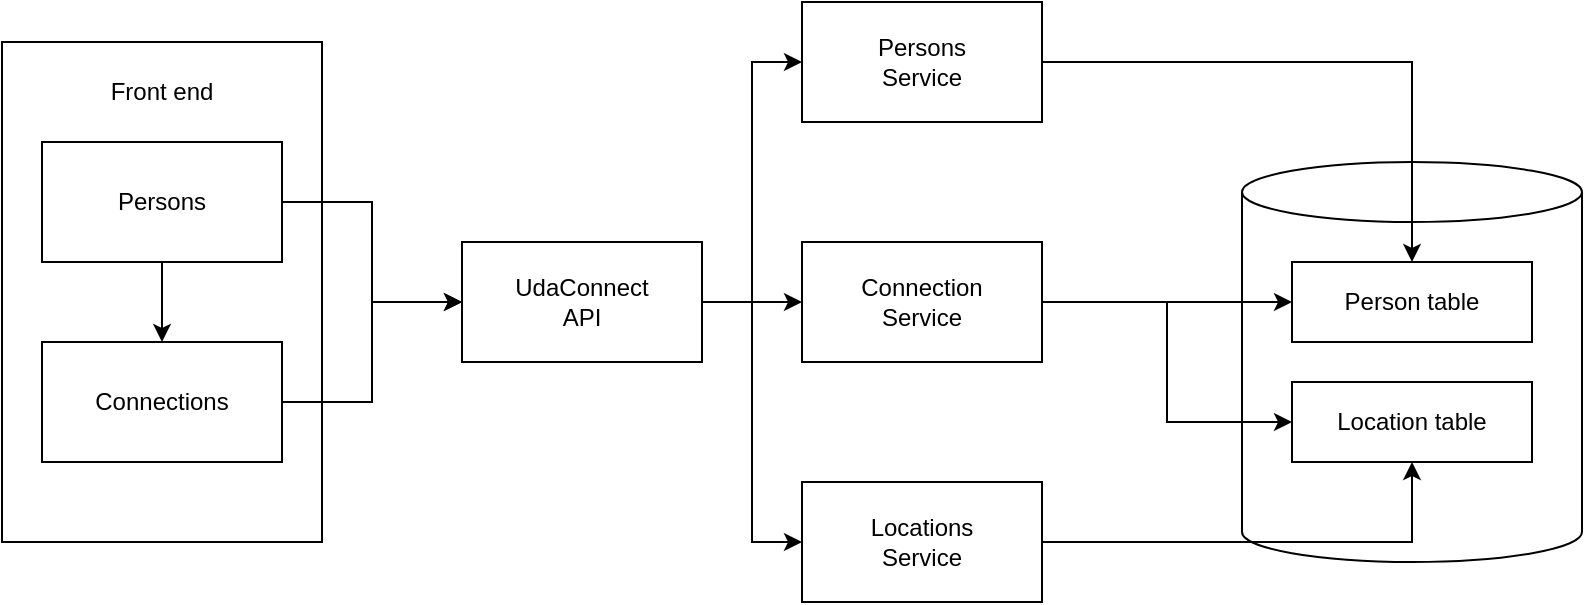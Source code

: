 <mxfile version="15.4.0" type="device" pages="2"><diagram id="BvVmqdgVe6yYy_XwXnwP" name="Original"><mxGraphModel dx="946" dy="631" grid="1" gridSize="10" guides="1" tooltips="1" connect="1" arrows="1" fold="1" page="1" pageScale="1" pageWidth="1100" pageHeight="850" math="0" shadow="0"><root><mxCell id="0"/><mxCell id="1" parent="0"/><mxCell id="U9hdtk7-A6nVPS0QTrWI-4" value="" style="rounded=0;whiteSpace=wrap;html=1;" parent="1" vertex="1"><mxGeometry x="190" y="80" width="160" height="250" as="geometry"/></mxCell><mxCell id="U9hdtk7-A6nVPS0QTrWI-3" value="" style="edgeStyle=orthogonalEdgeStyle;rounded=0;orthogonalLoop=1;jettySize=auto;html=1;" parent="1" source="U9hdtk7-A6nVPS0QTrWI-1" target="U9hdtk7-A6nVPS0QTrWI-2" edge="1"><mxGeometry relative="1" as="geometry"/></mxCell><mxCell id="U9hdtk7-A6nVPS0QTrWI-7" style="edgeStyle=orthogonalEdgeStyle;rounded=0;orthogonalLoop=1;jettySize=auto;html=1;entryX=0;entryY=0.5;entryDx=0;entryDy=0;" parent="1" source="U9hdtk7-A6nVPS0QTrWI-1" target="U9hdtk7-A6nVPS0QTrWI-6" edge="1"><mxGeometry relative="1" as="geometry"/></mxCell><mxCell id="U9hdtk7-A6nVPS0QTrWI-1" value="Persons" style="rounded=0;whiteSpace=wrap;html=1;" parent="1" vertex="1"><mxGeometry x="210" y="130" width="120" height="60" as="geometry"/></mxCell><mxCell id="U9hdtk7-A6nVPS0QTrWI-9" style="edgeStyle=orthogonalEdgeStyle;rounded=0;orthogonalLoop=1;jettySize=auto;html=1;entryX=0;entryY=0.5;entryDx=0;entryDy=0;" parent="1" source="U9hdtk7-A6nVPS0QTrWI-2" target="U9hdtk7-A6nVPS0QTrWI-6" edge="1"><mxGeometry relative="1" as="geometry"><mxPoint x="420" y="260" as="targetPoint"/></mxGeometry></mxCell><mxCell id="U9hdtk7-A6nVPS0QTrWI-2" value="Connections" style="rounded=0;whiteSpace=wrap;html=1;" parent="1" vertex="1"><mxGeometry x="210" y="230" width="120" height="60" as="geometry"/></mxCell><mxCell id="U9hdtk7-A6nVPS0QTrWI-5" value="Front end" style="text;html=1;strokeColor=none;fillColor=none;align=center;verticalAlign=middle;whiteSpace=wrap;rounded=0;" parent="1" vertex="1"><mxGeometry x="240" y="90" width="60" height="30" as="geometry"/></mxCell><mxCell id="U9hdtk7-A6nVPS0QTrWI-14" value="" style="edgeStyle=orthogonalEdgeStyle;rounded=0;orthogonalLoop=1;jettySize=auto;html=1;entryX=0;entryY=0.5;entryDx=0;entryDy=0;" parent="1" source="U9hdtk7-A6nVPS0QTrWI-6" target="U9hdtk7-A6nVPS0QTrWI-13" edge="1"><mxGeometry relative="1" as="geometry"/></mxCell><mxCell id="U9hdtk7-A6nVPS0QTrWI-6" value="UdaConnect&lt;br&gt;API" style="rounded=0;whiteSpace=wrap;html=1;" parent="1" vertex="1"><mxGeometry x="420" y="180" width="120" height="60" as="geometry"/></mxCell><mxCell id="U9hdtk7-A6nVPS0QTrWI-15" value="" style="edgeStyle=orthogonalEdgeStyle;rounded=0;orthogonalLoop=1;jettySize=auto;html=1;exitX=1;exitY=0.5;exitDx=0;exitDy=0;" parent="1" source="U9hdtk7-A6nVPS0QTrWI-6" target="U9hdtk7-A6nVPS0QTrWI-12" edge="1"><mxGeometry relative="1" as="geometry"><mxPoint x="540" y="260" as="sourcePoint"/></mxGeometry></mxCell><mxCell id="U9hdtk7-A6nVPS0QTrWI-16" value="" style="edgeStyle=orthogonalEdgeStyle;rounded=0;orthogonalLoop=1;jettySize=auto;html=1;exitX=1;exitY=0.5;exitDx=0;exitDy=0;entryX=0;entryY=0.5;entryDx=0;entryDy=0;" parent="1" source="U9hdtk7-A6nVPS0QTrWI-6" target="U9hdtk7-A6nVPS0QTrWI-11" edge="1"><mxGeometry relative="1" as="geometry"><mxPoint x="540" y="360" as="sourcePoint"/></mxGeometry></mxCell><mxCell id="U9hdtk7-A6nVPS0QTrWI-11" value="Locations&lt;br&gt;Service" style="rounded=0;whiteSpace=wrap;html=1;" parent="1" vertex="1"><mxGeometry x="590" y="300" width="120" height="60" as="geometry"/></mxCell><mxCell id="U9hdtk7-A6nVPS0QTrWI-12" value="Connection&lt;br&gt;Service" style="rounded=0;whiteSpace=wrap;html=1;" parent="1" vertex="1"><mxGeometry x="590" y="180" width="120" height="60" as="geometry"/></mxCell><mxCell id="U9hdtk7-A6nVPS0QTrWI-13" value="Persons&lt;br&gt;Service" style="rounded=0;whiteSpace=wrap;html=1;" parent="1" vertex="1"><mxGeometry x="590" y="60" width="120" height="60" as="geometry"/></mxCell><mxCell id="U9hdtk7-A6nVPS0QTrWI-17" value="" style="shape=cylinder3;whiteSpace=wrap;html=1;boundedLbl=1;backgroundOutline=1;size=15;" parent="1" vertex="1"><mxGeometry x="810" y="140" width="170" height="200" as="geometry"/></mxCell><mxCell id="U9hdtk7-A6nVPS0QTrWI-18" value="Person table" style="rounded=0;whiteSpace=wrap;html=1;" parent="1" vertex="1"><mxGeometry x="835" y="190" width="120" height="40" as="geometry"/></mxCell><mxCell id="U9hdtk7-A6nVPS0QTrWI-19" value="Location table" style="rounded=0;whiteSpace=wrap;html=1;" parent="1" vertex="1"><mxGeometry x="835" y="250" width="120" height="40" as="geometry"/></mxCell><mxCell id="U9hdtk7-A6nVPS0QTrWI-20" style="edgeStyle=orthogonalEdgeStyle;rounded=0;orthogonalLoop=1;jettySize=auto;html=1;entryX=0;entryY=0.5;entryDx=0;entryDy=0;" parent="1" source="U9hdtk7-A6nVPS0QTrWI-12" target="U9hdtk7-A6nVPS0QTrWI-18" edge="1"><mxGeometry relative="1" as="geometry"/></mxCell><mxCell id="U9hdtk7-A6nVPS0QTrWI-21" style="edgeStyle=orthogonalEdgeStyle;rounded=0;orthogonalLoop=1;jettySize=auto;html=1;entryX=0;entryY=0.5;entryDx=0;entryDy=0;" parent="1" source="U9hdtk7-A6nVPS0QTrWI-12" target="U9hdtk7-A6nVPS0QTrWI-19" edge="1"><mxGeometry relative="1" as="geometry"/></mxCell><mxCell id="U9hdtk7-A6nVPS0QTrWI-22" style="edgeStyle=orthogonalEdgeStyle;rounded=0;orthogonalLoop=1;jettySize=auto;html=1;entryX=0.5;entryY=0;entryDx=0;entryDy=0;" parent="1" source="U9hdtk7-A6nVPS0QTrWI-13" target="U9hdtk7-A6nVPS0QTrWI-18" edge="1"><mxGeometry relative="1" as="geometry"/></mxCell><mxCell id="U9hdtk7-A6nVPS0QTrWI-23" style="edgeStyle=orthogonalEdgeStyle;rounded=0;orthogonalLoop=1;jettySize=auto;html=1;entryX=0.5;entryY=1;entryDx=0;entryDy=0;" parent="1" source="U9hdtk7-A6nVPS0QTrWI-11" target="U9hdtk7-A6nVPS0QTrWI-19" edge="1"><mxGeometry relative="1" as="geometry"/></mxCell></root></mxGraphModel></diagram><diagram id="TiWLBk044Hh9GUqfV1fI" name="Refactored"><mxGraphModel dx="946" dy="631" grid="1" gridSize="10" guides="1" tooltips="1" connect="1" arrows="1" fold="1" page="1" pageScale="1" pageWidth="1100" pageHeight="850" math="0" shadow="0"><root><mxCell id="EOz_eFGCEW0LQjltyByN-0"/><mxCell id="EOz_eFGCEW0LQjltyByN-1" parent="EOz_eFGCEW0LQjltyByN-0"/><mxCell id="EOz_eFGCEW0LQjltyByN-19" value="" style="shape=cylinder3;whiteSpace=wrap;html=1;boundedLbl=1;backgroundOutline=1;size=15;" parent="EOz_eFGCEW0LQjltyByN-1" vertex="1"><mxGeometry x="710" y="200" width="170" height="200" as="geometry"/></mxCell><mxCell id="EOz_eFGCEW0LQjltyByN-20" value="Person table" style="rounded=0;whiteSpace=wrap;html=1;" parent="EOz_eFGCEW0LQjltyByN-1" vertex="1"><mxGeometry x="735" y="250" width="120" height="40" as="geometry"/></mxCell><mxCell id="EOz_eFGCEW0LQjltyByN-21" value="Location table" style="rounded=0;whiteSpace=wrap;html=1;" parent="EOz_eFGCEW0LQjltyByN-1" vertex="1"><mxGeometry x="735" y="330" width="120" height="40" as="geometry"/></mxCell><mxCell id="EOz_eFGCEW0LQjltyByN-22" style="edgeStyle=orthogonalEdgeStyle;rounded=0;orthogonalLoop=1;jettySize=auto;html=1;entryX=0;entryY=0.5;entryDx=0;entryDy=0;exitX=1.006;exitY=0.583;exitDx=0;exitDy=0;exitPerimeter=0;" parent="EOz_eFGCEW0LQjltyByN-1" source="EOz_eFGCEW0LQjltyByN-29" target="EOz_eFGCEW0LQjltyByN-20" edge="1"><mxGeometry relative="1" as="geometry"/></mxCell><mxCell id="EOz_eFGCEW0LQjltyByN-23" style="edgeStyle=orthogonalEdgeStyle;rounded=0;orthogonalLoop=1;jettySize=auto;html=1;entryX=0;entryY=0.5;entryDx=0;entryDy=0;exitX=1.006;exitY=0.583;exitDx=0;exitDy=0;exitPerimeter=0;" parent="EOz_eFGCEW0LQjltyByN-1" source="EOz_eFGCEW0LQjltyByN-29" target="EOz_eFGCEW0LQjltyByN-21" edge="1"><mxGeometry relative="1" as="geometry"/></mxCell><mxCell id="EOz_eFGCEW0LQjltyByN-24" style="edgeStyle=orthogonalEdgeStyle;rounded=0;orthogonalLoop=1;jettySize=auto;html=1;entryX=0.5;entryY=0;entryDx=0;entryDy=0;exitX=1.003;exitY=0.583;exitDx=0;exitDy=0;exitPerimeter=0;" parent="EOz_eFGCEW0LQjltyByN-1" source="EOz_eFGCEW0LQjltyByN-25" target="EOz_eFGCEW0LQjltyByN-20" edge="1"><mxGeometry relative="1" as="geometry"/></mxCell><mxCell id="EOz_eFGCEW0LQjltyByN-27" value="" style="group" parent="EOz_eFGCEW0LQjltyByN-1" vertex="1" connectable="0"><mxGeometry x="300" y="140" width="330" height="120" as="geometry"/></mxCell><mxCell id="EOz_eFGCEW0LQjltyByN-25" value="" style="rounded=0;whiteSpace=wrap;html=1;" parent="EOz_eFGCEW0LQjltyByN-27" vertex="1"><mxGeometry width="330" height="120" as="geometry"/></mxCell><mxCell id="EOz_eFGCEW0LQjltyByN-10" value="Persons&lt;br&gt;API" style="rounded=0;whiteSpace=wrap;html=1;" parent="EOz_eFGCEW0LQjltyByN-27" vertex="1"><mxGeometry x="20" y="40" width="120" height="60" as="geometry"/></mxCell><mxCell id="EOz_eFGCEW0LQjltyByN-18" value="Persons&lt;br&gt;Service" style="rounded=0;whiteSpace=wrap;html=1;" parent="EOz_eFGCEW0LQjltyByN-27" vertex="1"><mxGeometry x="190" y="40" width="120" height="60" as="geometry"/></mxCell><mxCell id="EOz_eFGCEW0LQjltyByN-9" value="" style="edgeStyle=orthogonalEdgeStyle;rounded=0;orthogonalLoop=1;jettySize=auto;html=1;" parent="EOz_eFGCEW0LQjltyByN-27" source="EOz_eFGCEW0LQjltyByN-10" target="EOz_eFGCEW0LQjltyByN-18" edge="1"><mxGeometry relative="1" as="geometry"/></mxCell><mxCell id="EOz_eFGCEW0LQjltyByN-26" value="Persons Microservice&lt;br&gt;persons-api" style="text;html=1;strokeColor=none;fillColor=none;align=center;verticalAlign=middle;whiteSpace=wrap;rounded=0;" parent="EOz_eFGCEW0LQjltyByN-27" vertex="1"><mxGeometry x="95" width="140" height="30" as="geometry"/></mxCell><mxCell id="EOz_eFGCEW0LQjltyByN-28" value="" style="group" parent="EOz_eFGCEW0LQjltyByN-1" vertex="1" connectable="0"><mxGeometry x="50" y="132" width="200" height="280" as="geometry"/></mxCell><mxCell id="EOz_eFGCEW0LQjltyByN-2" value="" style="rounded=0;whiteSpace=wrap;html=1;" parent="EOz_eFGCEW0LQjltyByN-28" vertex="1"><mxGeometry width="200" height="270" as="geometry"/></mxCell><mxCell id="EOz_eFGCEW0LQjltyByN-5" value="Persons" style="rounded=0;whiteSpace=wrap;html=1;" parent="EOz_eFGCEW0LQjltyByN-28" vertex="1"><mxGeometry x="40" y="48.276" width="120" height="57.931" as="geometry"/></mxCell><mxCell id="EOz_eFGCEW0LQjltyByN-7" value="Connections" style="rounded=0;whiteSpace=wrap;html=1;" parent="EOz_eFGCEW0LQjltyByN-28" vertex="1"><mxGeometry x="40" y="188.448" width="120" height="57.931" as="geometry"/></mxCell><mxCell id="EOz_eFGCEW0LQjltyByN-3" value="" style="edgeStyle=orthogonalEdgeStyle;rounded=0;orthogonalLoop=1;jettySize=auto;html=1;" parent="EOz_eFGCEW0LQjltyByN-28" source="EOz_eFGCEW0LQjltyByN-5" target="EOz_eFGCEW0LQjltyByN-7" edge="1"><mxGeometry relative="1" as="geometry"/></mxCell><mxCell id="EOz_eFGCEW0LQjltyByN-8" value="Front end" style="text;html=1;strokeColor=none;fillColor=none;align=center;verticalAlign=middle;whiteSpace=wrap;rounded=0;" parent="EOz_eFGCEW0LQjltyByN-28" vertex="1"><mxGeometry x="70" y="9.655" width="60" height="28.966" as="geometry"/></mxCell><mxCell id="EOz_eFGCEW0LQjltyByN-4" style="edgeStyle=orthogonalEdgeStyle;rounded=0;orthogonalLoop=1;jettySize=auto;html=1;" parent="EOz_eFGCEW0LQjltyByN-1" source="EOz_eFGCEW0LQjltyByN-5" edge="1"><mxGeometry relative="1" as="geometry"><mxPoint x="300" y="210" as="targetPoint"/></mxGeometry></mxCell><mxCell id="EOz_eFGCEW0LQjltyByN-6" style="edgeStyle=orthogonalEdgeStyle;rounded=0;orthogonalLoop=1;jettySize=auto;html=1;" parent="EOz_eFGCEW0LQjltyByN-1" source="EOz_eFGCEW0LQjltyByN-7" edge="1"><mxGeometry relative="1" as="geometry"><mxPoint x="300" y="350" as="targetPoint"/></mxGeometry></mxCell><mxCell id="EOz_eFGCEW0LQjltyByN-33" value="" style="group" parent="EOz_eFGCEW0LQjltyByN-1" vertex="1" connectable="0"><mxGeometry x="300" y="420" width="330" height="120" as="geometry"/></mxCell><mxCell id="EOz_eFGCEW0LQjltyByN-31" value="" style="rounded=0;whiteSpace=wrap;html=1;" parent="EOz_eFGCEW0LQjltyByN-33" vertex="1"><mxGeometry width="330" height="120" as="geometry"/></mxCell><mxCell id="EOz_eFGCEW0LQjltyByN-32" value="Locations Microservice&lt;br&gt;locations-api" style="text;html=1;strokeColor=none;fillColor=none;align=center;verticalAlign=middle;whiteSpace=wrap;rounded=0;" parent="EOz_eFGCEW0LQjltyByN-33" vertex="1"><mxGeometry x="90" width="150" height="30" as="geometry"/></mxCell><mxCell id="EOz_eFGCEW0LQjltyByN-14" value="Locations&lt;br&gt;API" style="rounded=0;whiteSpace=wrap;html=1;" parent="EOz_eFGCEW0LQjltyByN-33" vertex="1"><mxGeometry x="23" y="40" width="120" height="60" as="geometry"/></mxCell><mxCell id="EOz_eFGCEW0LQjltyByN-16" value="Locations Service and&lt;br&gt;Kafka Producer" style="rounded=0;whiteSpace=wrap;html=1;" parent="EOz_eFGCEW0LQjltyByN-33" vertex="1"><mxGeometry x="193" y="40" width="120" height="60" as="geometry"/></mxCell><mxCell id="EOz_eFGCEW0LQjltyByN-13" value="" style="edgeStyle=orthogonalEdgeStyle;rounded=0;orthogonalLoop=1;jettySize=auto;html=1;" parent="EOz_eFGCEW0LQjltyByN-33" source="EOz_eFGCEW0LQjltyByN-14" target="EOz_eFGCEW0LQjltyByN-16" edge="1"><mxGeometry relative="1" as="geometry"/></mxCell><mxCell id="EOz_eFGCEW0LQjltyByN-34" value="" style="group" parent="EOz_eFGCEW0LQjltyByN-1" vertex="1" connectable="0"><mxGeometry x="300" y="280" width="330" height="120" as="geometry"/></mxCell><mxCell id="EOz_eFGCEW0LQjltyByN-29" value="" style="rounded=0;whiteSpace=wrap;html=1;" parent="EOz_eFGCEW0LQjltyByN-34" vertex="1"><mxGeometry width="330" height="120" as="geometry"/></mxCell><mxCell id="EOz_eFGCEW0LQjltyByN-12" value="Connections&lt;br&gt;API" style="rounded=0;whiteSpace=wrap;html=1;" parent="EOz_eFGCEW0LQjltyByN-34" vertex="1"><mxGeometry x="20" y="40" width="120" height="60" as="geometry"/></mxCell><mxCell id="EOz_eFGCEW0LQjltyByN-17" value="Connection&lt;br&gt;Service" style="rounded=0;whiteSpace=wrap;html=1;" parent="EOz_eFGCEW0LQjltyByN-34" vertex="1"><mxGeometry x="190" y="40" width="120" height="60" as="geometry"/></mxCell><mxCell id="EOz_eFGCEW0LQjltyByN-11" value="" style="edgeStyle=orthogonalEdgeStyle;rounded=0;orthogonalLoop=1;jettySize=auto;html=1;" parent="EOz_eFGCEW0LQjltyByN-34" source="EOz_eFGCEW0LQjltyByN-12" target="EOz_eFGCEW0LQjltyByN-17" edge="1"><mxGeometry relative="1" as="geometry"/></mxCell><mxCell id="EOz_eFGCEW0LQjltyByN-30" value="Connections Microservice&lt;br&gt;connections-api" style="text;html=1;strokeColor=none;fillColor=none;align=center;verticalAlign=middle;whiteSpace=wrap;rounded=0;" parent="EOz_eFGCEW0LQjltyByN-34" vertex="1"><mxGeometry x="90" width="150" height="30" as="geometry"/></mxCell><mxCell id="p2hAUfNGbp64aSHnOHSa-0" value="Kafka" style="sketch=0;points=[[0,0,0],[0.25,0,0],[0.5,0,0],[0.75,0,0],[1,0,0],[0,1,0],[0.25,1,0],[0.5,1,0],[0.75,1,0],[1,1,0],[0,0.25,0],[0,0.5,0],[0,0.75,0],[1,0.25,0],[1,0.5,0],[1,0.75,0]];outlineConnect=0;fontColor=#232F3E;gradientColor=#945DF2;gradientDirection=north;fillColor=#5A30B5;strokeColor=#ffffff;dashed=0;verticalLabelPosition=bottom;verticalAlign=top;align=center;html=1;fontSize=12;fontStyle=0;aspect=fixed;shape=mxgraph.aws4.resourceIcon;resIcon=mxgraph.aws4.managed_streaming_for_kafka;" parent="EOz_eFGCEW0LQjltyByN-1" vertex="1"><mxGeometry x="590" y="610" width="78" height="78" as="geometry"/></mxCell><mxCell id="p2hAUfNGbp64aSHnOHSa-1" style="edgeStyle=orthogonalEdgeStyle;rounded=0;orthogonalLoop=1;jettySize=auto;html=1;entryX=0;entryY=0.5;entryDx=0;entryDy=0;entryPerimeter=0;exitX=0.5;exitY=1;exitDx=0;exitDy=0;" parent="EOz_eFGCEW0LQjltyByN-1" source="EOz_eFGCEW0LQjltyByN-16" target="p2hAUfNGbp64aSHnOHSa-0" edge="1"><mxGeometry relative="1" as="geometry"/></mxCell><mxCell id="p2hAUfNGbp64aSHnOHSa-11" value="" style="group" parent="EOz_eFGCEW0LQjltyByN-1" vertex="1" connectable="0"><mxGeometry x="710" y="579" width="190" height="120" as="geometry"/></mxCell><mxCell id="p2hAUfNGbp64aSHnOHSa-5" value="" style="rounded=0;whiteSpace=wrap;html=1;" parent="p2hAUfNGbp64aSHnOHSa-11" vertex="1"><mxGeometry width="190" height="120" as="geometry"/></mxCell><mxCell id="p2hAUfNGbp64aSHnOHSa-6" value="Locations Kafka Microservice&lt;br&gt;locations-kafka" style="text;html=1;strokeColor=none;fillColor=none;align=center;verticalAlign=middle;whiteSpace=wrap;rounded=0;" parent="p2hAUfNGbp64aSHnOHSa-11" vertex="1"><mxGeometry x="5" width="180" height="30" as="geometry"/></mxCell><mxCell id="p2hAUfNGbp64aSHnOHSa-8" value="Locations&lt;br&gt;Kafka Consumer" style="rounded=0;whiteSpace=wrap;html=1;" parent="p2hAUfNGbp64aSHnOHSa-11" vertex="1"><mxGeometry x="35" y="40" width="120" height="60" as="geometry"/></mxCell><mxCell id="p2hAUfNGbp64aSHnOHSa-13" value="" style="group" parent="EOz_eFGCEW0LQjltyByN-1" vertex="1" connectable="0"><mxGeometry x="300" width="330" height="120" as="geometry"/></mxCell><mxCell id="p2hAUfNGbp64aSHnOHSa-14" value="" style="rounded=0;whiteSpace=wrap;html=1;" parent="p2hAUfNGbp64aSHnOHSa-13" vertex="1"><mxGeometry width="330" height="120" as="geometry"/></mxCell><mxCell id="p2hAUfNGbp64aSHnOHSa-15" value="Persons&lt;br&gt;gRPC Server" style="rounded=0;whiteSpace=wrap;html=1;" parent="p2hAUfNGbp64aSHnOHSa-13" vertex="1"><mxGeometry x="20" y="40" width="120" height="60" as="geometry"/></mxCell><mxCell id="p2hAUfNGbp64aSHnOHSa-16" value="Persons&lt;br&gt;Mock Service" style="rounded=0;whiteSpace=wrap;html=1;" parent="p2hAUfNGbp64aSHnOHSa-13" vertex="1"><mxGeometry x="190" y="40" width="120" height="60" as="geometry"/></mxCell><mxCell id="p2hAUfNGbp64aSHnOHSa-17" value="" style="edgeStyle=orthogonalEdgeStyle;rounded=0;orthogonalLoop=1;jettySize=auto;html=1;" parent="p2hAUfNGbp64aSHnOHSa-13" source="p2hAUfNGbp64aSHnOHSa-15" target="p2hAUfNGbp64aSHnOHSa-16" edge="1"><mxGeometry relative="1" as="geometry"/></mxCell><mxCell id="p2hAUfNGbp64aSHnOHSa-18" value="Persons gRPC Microservice&lt;br&gt;persons-grpc" style="text;html=1;strokeColor=none;fillColor=none;align=center;verticalAlign=middle;whiteSpace=wrap;rounded=0;" parent="p2hAUfNGbp64aSHnOHSa-13" vertex="1"><mxGeometry x="85" width="165" height="30" as="geometry"/></mxCell><mxCell id="sZUXxVWB-pRcFF9IPCre-0" style="edgeStyle=orthogonalEdgeStyle;rounded=0;orthogonalLoop=1;jettySize=auto;html=1;" edge="1" parent="EOz_eFGCEW0LQjltyByN-1" source="EOz_eFGCEW0LQjltyByN-16" target="EOz_eFGCEW0LQjltyByN-21"><mxGeometry relative="1" as="geometry"/></mxCell><mxCell id="p2hAUfNGbp64aSHnOHSa-2" style="edgeStyle=orthogonalEdgeStyle;rounded=0;orthogonalLoop=1;jettySize=auto;html=1;exitX=1;exitY=0.5;exitDx=0;exitDy=0;exitPerimeter=0;entryX=0;entryY=0.5;entryDx=0;entryDy=0;" parent="EOz_eFGCEW0LQjltyByN-1" source="p2hAUfNGbp64aSHnOHSa-0" target="p2hAUfNGbp64aSHnOHSa-8" edge="1"><mxGeometry relative="1" as="geometry"><mxPoint x="820" y="649" as="targetPoint"/></mxGeometry></mxCell></root></mxGraphModel></diagram></mxfile>